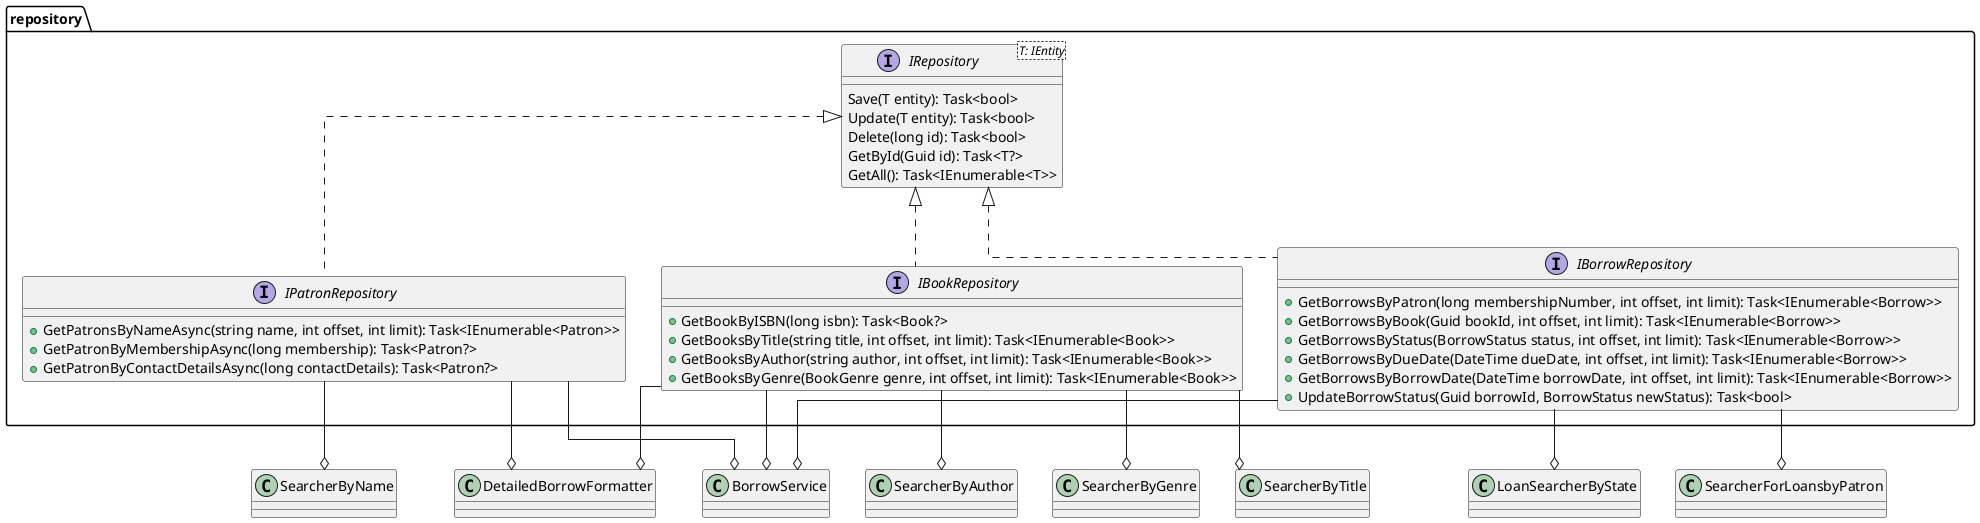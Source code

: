 @startuml
skinparam linetype ortho

package repository {
    interface IBookRepository {
        + GetBookByISBN(long isbn): Task<Book?>
        + GetBooksByTitle(string title, int offset, int limit): Task<IEnumerable<Book>>
        + GetBooksByAuthor(string author, int offset, int limit): Task<IEnumerable<Book>>
        + GetBooksByGenre(BookGenre genre, int offset, int limit): Task<IEnumerable<Book>>
    }

    interface IPatronRepository {
        + GetPatronsByNameAsync(string name, int offset, int limit): Task<IEnumerable<Patron>>
        + GetPatronByMembershipAsync(long membership): Task<Patron?>
        + GetPatronByContactDetailsAsync(long contactDetails): Task<Patron?>
    }

    interface IBorrowRepository {
        + GetBorrowsByPatron(long membershipNumber, int offset, int limit): Task<IEnumerable<Borrow>>
        + GetBorrowsByBook(Guid bookId, int offset, int limit): Task<IEnumerable<Borrow>>
        + GetBorrowsByStatus(BorrowStatus status, int offset, int limit): Task<IEnumerable<Borrow>>
        + GetBorrowsByDueDate(DateTime dueDate, int offset, int limit): Task<IEnumerable<Borrow>>
        + GetBorrowsByBorrowDate(DateTime borrowDate, int offset, int limit): Task<IEnumerable<Borrow>>
        + UpdateBorrowStatus(Guid borrowId, BorrowStatus newStatus): Task<bool>
    }

    interface IRepository<T: IEntity> {
         Save(T entity): Task<bool>
         Update(T entity): Task<bool>
         Delete(long id): Task<bool>
         GetById(Guid id): Task<T?>
         GetAll(): Task<IEnumerable<T>>
    }
    IRepository <|.. IBookRepository
    IRepository <|.. IPatronRepository
    IRepository <|.. IBorrowRepository
}

IBookRepository --o DetailedBorrowFormatter
IBookRepository --o BorrowService
IBookRepository --o SearcherByAuthor
IBookRepository --o SearcherByGenre
IBookRepository --o SearcherByTitle

IBorrowRepository --o LoanSearcherByState
IBorrowRepository --o BorrowService
IBorrowRepository --o SearcherForLoansbyPatron

IPatronRepository --o SearcherByName
IPatronRepository --o BorrowService
IPatronRepository --o DetailedBorrowFormatter
@enduml

